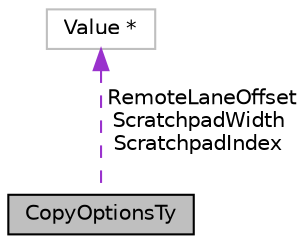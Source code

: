 digraph "CopyOptionsTy"
{
 // LATEX_PDF_SIZE
  bgcolor="transparent";
  edge [fontname="Helvetica",fontsize="10",labelfontname="Helvetica",labelfontsize="10"];
  node [fontname="Helvetica",fontsize="10",shape=record];
  Node1 [label="CopyOptionsTy",height=0.2,width=0.4,color="black", fillcolor="grey75", style="filled", fontcolor="black",tooltip=" "];
  Node2 -> Node1 [dir="back",color="darkorchid3",fontsize="10",style="dashed",label=" RemoteLaneOffset\nScratchpadWidth\nScratchpadIndex" ,fontname="Helvetica"];
  Node2 [label="Value *",height=0.2,width=0.4,color="grey75",tooltip=" "];
}
